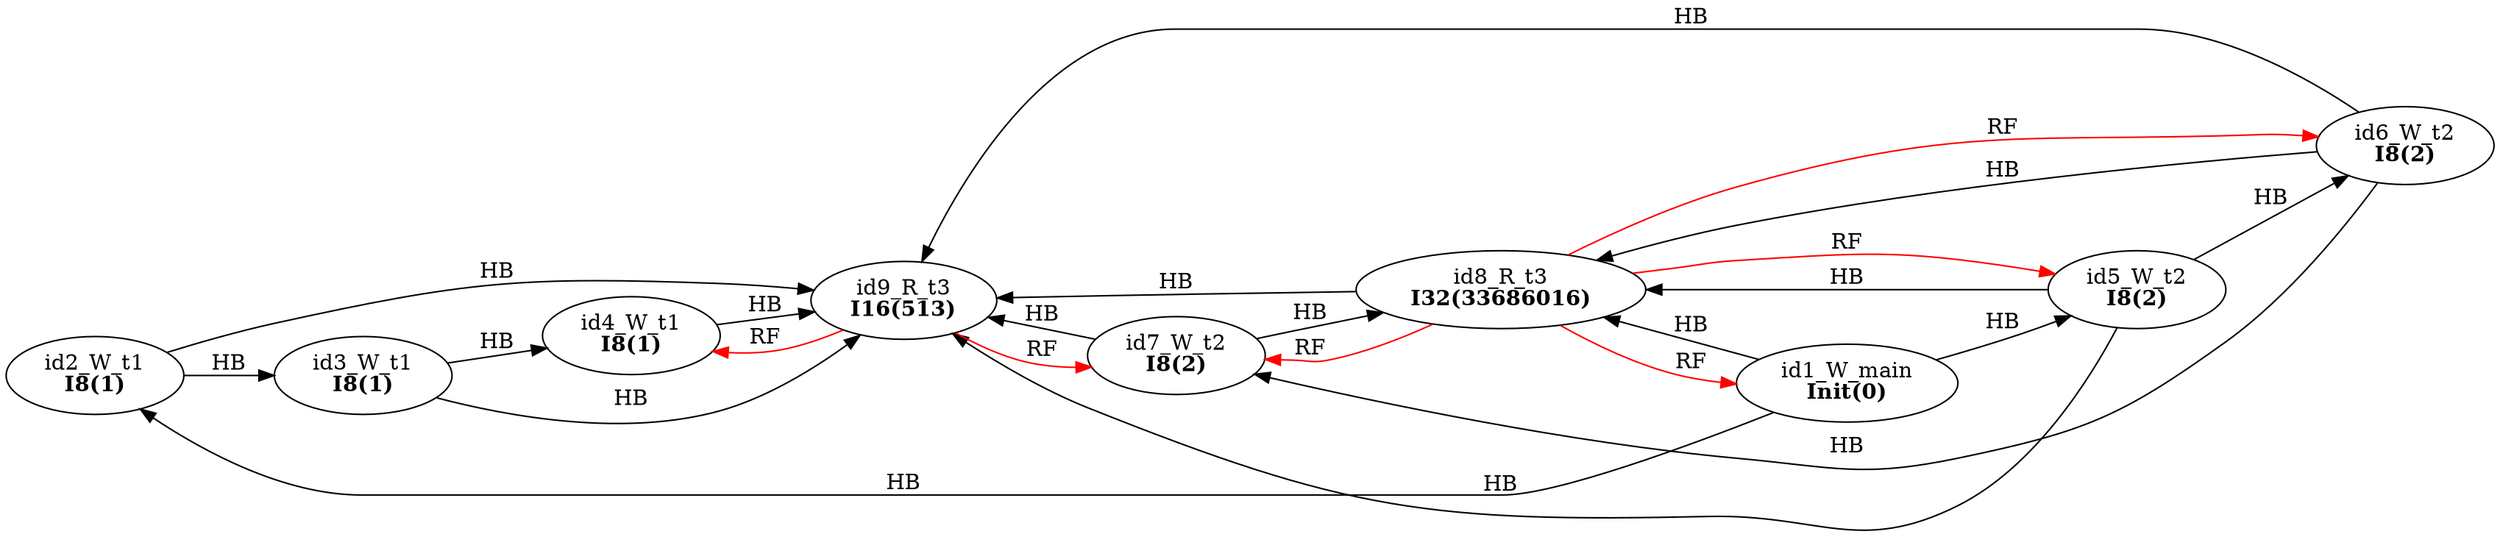 digraph memory_model {
rankdir=LR;
splines=true; esep=0.5;
id2_W_t1 -> id3_W_t1 [label = "HB", color="black"];
id3_W_t1 -> id4_W_t1 [label = "HB", color="black"];
id5_W_t2 -> id6_W_t2 [label = "HB", color="black"];
id6_W_t2 -> id7_W_t2 [label = "HB", color="black"];
id8_R_t3 -> id9_R_t3 [label = "HB", color="black"];
id1_W_main -> id2_W_t1 [label = "HB", color="black"];
id1_W_main -> id5_W_t2 [label = "HB", color="black"];
id1_W_main -> id8_R_t3 [label = "HB", color="black"];
id2_W_t1 -> id9_R_t3 [label = "HB", color="black"];
id3_W_t1 -> id9_R_t3 [label = "HB", color="black"];
id4_W_t1 -> id9_R_t3 [label = "HB", color="black"];
id5_W_t2 -> id8_R_t3 [label = "HB", color="black"];
id5_W_t2 -> id9_R_t3 [label = "HB", color="black"];
id6_W_t2 -> id8_R_t3 [label = "HB", color="black"];
id6_W_t2 -> id9_R_t3 [label = "HB", color="black"];
id7_W_t2 -> id8_R_t3 [label = "HB", color="black"];
id7_W_t2 -> id9_R_t3 [label = "HB", color="black"];
id8_R_t3 -> id1_W_main [label = "RF", color="red"];
id8_R_t3 -> id5_W_t2 [label = "RF", color="red"];
id8_R_t3 -> id6_W_t2 [label = "RF", color="red"];
id8_R_t3 -> id7_W_t2 [label = "RF", color="red"];
id9_R_t3 -> id4_W_t1 [label = "RF", color="red"];
id9_R_t3 -> id7_W_t2 [label = "RF", color="red"];
id1_W_main [label=<id1_W_main<br/><B>Init(0)</B>>, pos="5.0,6!"]
id2_W_t1 [label=<id2_W_t1<br/><B>I8(1)</B>>, pos="0,4!"]
id3_W_t1 [label=<id3_W_t1<br/><B>I8(1)</B>>, pos="0,2!"]
id4_W_t1 [label=<id4_W_t1<br/><B>I8(1)</B>>, pos="0,0!"]
id5_W_t2 [label=<id5_W_t2<br/><B>I8(2)</B>>, pos="5,4!"]
id6_W_t2 [label=<id6_W_t2<br/><B>I8(2)</B>>, pos="5,2!"]
id7_W_t2 [label=<id7_W_t2<br/><B>I8(2)</B>>, pos="5,0!"]
id8_R_t3 [label=<id8_R_t3<br/><B>I32(33686016)</B>>, pos="10,4!"]
id9_R_t3 [label=<id9_R_t3<br/><B>I16(513)</B>>, pos="10,2!"]
}